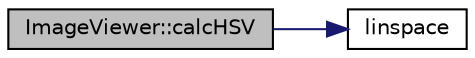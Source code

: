 digraph "ImageViewer::calcHSV"
{
 // LATEX_PDF_SIZE
  edge [fontname="Helvetica",fontsize="10",labelfontname="Helvetica",labelfontsize="10"];
  node [fontname="Helvetica",fontsize="10",shape=record];
  rankdir="LR";
  Node1 [label="ImageViewer::calcHSV",height=0.2,width=0.4,color="black", fillcolor="grey75", style="filled", fontcolor="black",tooltip=" "];
  Node1 -> Node2 [color="midnightblue",fontsize="10",style="solid",fontname="Helvetica"];
  Node2 [label="linspace",height=0.2,width=0.4,color="black", fillcolor="white", style="filled",URL="$_auxiliary_code_8h.html#acd11f3a7b275619e7968eda596c7ba41",tooltip="Core Calculation."];
}
